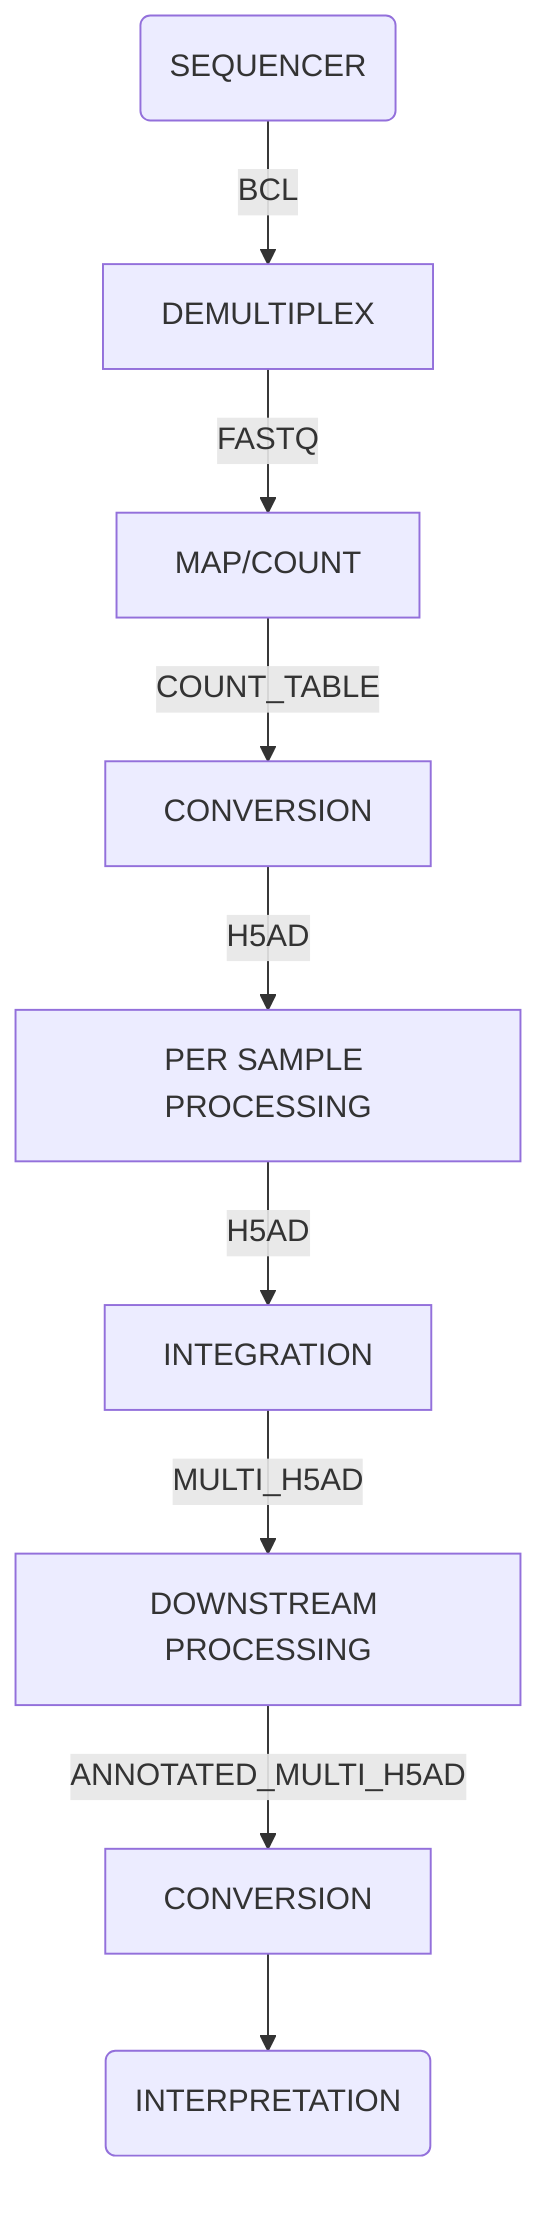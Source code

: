 graph TD
    SEQUENCER(SEQUENCER)
    DEMULTIPLEX[DEMULTIPLEX]
    COUNT[MAP/COUNT]
    H5AD_CONVERSION[CONVERSION]
    PERSAMPLE[PER SAMPLE PROCESSING]
    INTEGRATION[INTEGRATION]
    DOWNSTREAM[DOWNSTREAM PROCESSING]
    INTERPRETATION(INTERPRETATION)
    CONVERSION

    SEQUENCER --> |BCL| DEMULTIPLEX --> |FASTQ| COUNT --> |COUNT_TABLE| H5AD_CONVERSION
    H5AD_CONVERSION --> |H5AD| PERSAMPLE 

    PERSAMPLE --> |H5AD| INTEGRATION --> |MULTI_H5AD| DOWNSTREAM
    DOWNSTREAM --> |ANNOTATED_MULTI_H5AD| CONVERSION --> INTERPRETATION